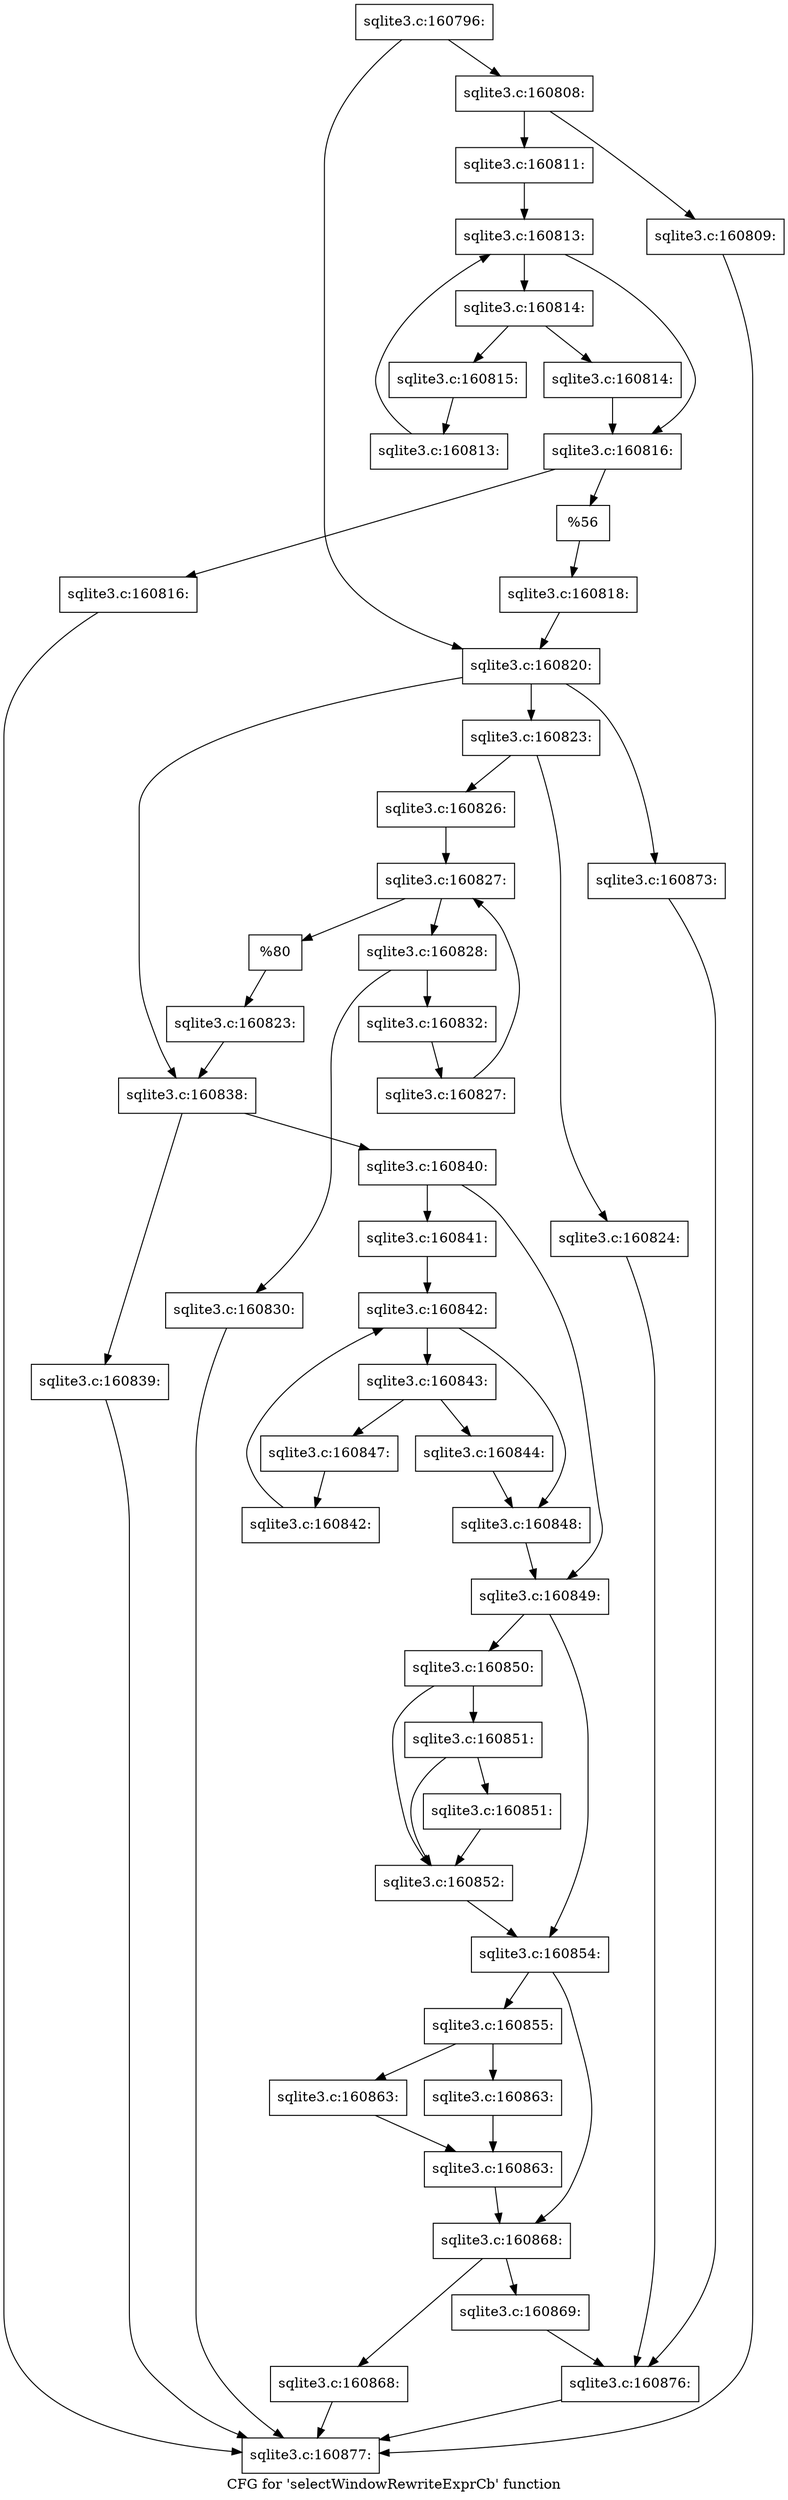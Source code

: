 digraph "CFG for 'selectWindowRewriteExprCb' function" {
	label="CFG for 'selectWindowRewriteExprCb' function";

	Node0x55c0f678cd90 [shape=record,label="{sqlite3.c:160796:}"];
	Node0x55c0f678cd90 -> Node0x55c0f9366270;
	Node0x55c0f678cd90 -> Node0x55c0f93662c0;
	Node0x55c0f9366270 [shape=record,label="{sqlite3.c:160808:}"];
	Node0x55c0f9366270 -> Node0x55c0f93666f0;
	Node0x55c0f9366270 -> Node0x55c0f9366790;
	Node0x55c0f93666f0 [shape=record,label="{sqlite3.c:160809:}"];
	Node0x55c0f93666f0 -> Node0x55c0f678c930;
	Node0x55c0f9366790 [shape=record,label="{sqlite3.c:160811:}"];
	Node0x55c0f9366790 -> Node0x55c0f9367a40;
	Node0x55c0f9367a40 [shape=record,label="{sqlite3.c:160813:}"];
	Node0x55c0f9367a40 -> Node0x55c0f9367c60;
	Node0x55c0f9367a40 -> Node0x55c0f9367890;
	Node0x55c0f9367c60 [shape=record,label="{sqlite3.c:160814:}"];
	Node0x55c0f9367c60 -> Node0x55c0f93680e0;
	Node0x55c0f9367c60 -> Node0x55c0f9368130;
	Node0x55c0f93680e0 [shape=record,label="{sqlite3.c:160814:}"];
	Node0x55c0f93680e0 -> Node0x55c0f9367890;
	Node0x55c0f9368130 [shape=record,label="{sqlite3.c:160815:}"];
	Node0x55c0f9368130 -> Node0x55c0f9367bd0;
	Node0x55c0f9367bd0 [shape=record,label="{sqlite3.c:160813:}"];
	Node0x55c0f9367bd0 -> Node0x55c0f9367a40;
	Node0x55c0f9367890 [shape=record,label="{sqlite3.c:160816:}"];
	Node0x55c0f9367890 -> Node0x55c0f93690b0;
	Node0x55c0f9367890 -> Node0x55c0f9369100;
	Node0x55c0f93690b0 [shape=record,label="{sqlite3.c:160816:}"];
	Node0x55c0f93690b0 -> Node0x55c0f678c930;
	Node0x55c0f9369100 [shape=record,label="{%56}"];
	Node0x55c0f9369100 -> Node0x55c0f9366740;
	Node0x55c0f9366740 [shape=record,label="{sqlite3.c:160818:}"];
	Node0x55c0f9366740 -> Node0x55c0f93662c0;
	Node0x55c0f93662c0 [shape=record,label="{sqlite3.c:160820:}"];
	Node0x55c0f93662c0 -> Node0x55c0f9369a10;
	Node0x55c0f93662c0 -> Node0x55c0f9369df0;
	Node0x55c0f93662c0 -> Node0x55c0f936be60;
	Node0x55c0f9369df0 [shape=record,label="{sqlite3.c:160823:}"];
	Node0x55c0f9369df0 -> Node0x55c0f9369f80;
	Node0x55c0f9369df0 -> Node0x55c0f9369ee0;
	Node0x55c0f9369ee0 [shape=record,label="{sqlite3.c:160824:}"];
	Node0x55c0f9369ee0 -> Node0x55c0f9369750;
	Node0x55c0f9369f80 [shape=record,label="{sqlite3.c:160826:}"];
	Node0x55c0f9369f80 -> Node0x55c0f936abf0;
	Node0x55c0f936abf0 [shape=record,label="{sqlite3.c:160827:}"];
	Node0x55c0f936abf0 -> Node0x55c0f936ae10;
	Node0x55c0f936abf0 -> Node0x55c0f936a870;
	Node0x55c0f936ae10 [shape=record,label="{sqlite3.c:160828:}"];
	Node0x55c0f936ae10 -> Node0x55c0f936b150;
	Node0x55c0f936ae10 -> Node0x55c0f936b1a0;
	Node0x55c0f936b150 [shape=record,label="{sqlite3.c:160830:}"];
	Node0x55c0f936b150 -> Node0x55c0f678c930;
	Node0x55c0f936b1a0 [shape=record,label="{sqlite3.c:160832:}"];
	Node0x55c0f936b1a0 -> Node0x55c0f936ad80;
	Node0x55c0f936ad80 [shape=record,label="{sqlite3.c:160827:}"];
	Node0x55c0f936ad80 -> Node0x55c0f936abf0;
	Node0x55c0f936a870 [shape=record,label="{%80}"];
	Node0x55c0f936a870 -> Node0x55c0f9369f30;
	Node0x55c0f9369f30 [shape=record,label="{sqlite3.c:160823:}"];
	Node0x55c0f9369f30 -> Node0x55c0f936be60;
	Node0x55c0f936be60 [shape=record,label="{sqlite3.c:160838:}"];
	Node0x55c0f936be60 -> Node0x55c0f936c410;
	Node0x55c0f936be60 -> Node0x55c0f936c460;
	Node0x55c0f936c410 [shape=record,label="{sqlite3.c:160839:}"];
	Node0x55c0f936c410 -> Node0x55c0f678c930;
	Node0x55c0f936c460 [shape=record,label="{sqlite3.c:160840:}"];
	Node0x55c0f936c460 -> Node0x55c0f936cb80;
	Node0x55c0f936c460 -> Node0x55c0f936cbd0;
	Node0x55c0f936cb80 [shape=record,label="{sqlite3.c:160841:}"];
	Node0x55c0f936cb80 -> Node0x55c0f936d4a0;
	Node0x55c0f936d4a0 [shape=record,label="{sqlite3.c:160842:}"];
	Node0x55c0f936d4a0 -> Node0x55c0f936d6c0;
	Node0x55c0f936d4a0 -> Node0x55c0f936d2f0;
	Node0x55c0f936d6c0 [shape=record,label="{sqlite3.c:160843:}"];
	Node0x55c0f936d6c0 -> Node0x55c0f936de00;
	Node0x55c0f936d6c0 -> Node0x55c0f936de50;
	Node0x55c0f936de00 [shape=record,label="{sqlite3.c:160844:}"];
	Node0x55c0f936de00 -> Node0x55c0f936d2f0;
	Node0x55c0f936de50 [shape=record,label="{sqlite3.c:160847:}"];
	Node0x55c0f936de50 -> Node0x55c0f936d630;
	Node0x55c0f936d630 [shape=record,label="{sqlite3.c:160842:}"];
	Node0x55c0f936d630 -> Node0x55c0f936d4a0;
	Node0x55c0f936d2f0 [shape=record,label="{sqlite3.c:160848:}"];
	Node0x55c0f936d2f0 -> Node0x55c0f936cbd0;
	Node0x55c0f936cbd0 [shape=record,label="{sqlite3.c:160849:}"];
	Node0x55c0f936cbd0 -> Node0x55c0f936f080;
	Node0x55c0f936cbd0 -> Node0x55c0f936f0d0;
	Node0x55c0f936f080 [shape=record,label="{sqlite3.c:160850:}"];
	Node0x55c0f936f080 -> Node0x55c0f936fc70;
	Node0x55c0f936f080 -> Node0x55c0f936fc20;
	Node0x55c0f936fc70 [shape=record,label="{sqlite3.c:160851:}"];
	Node0x55c0f936fc70 -> Node0x55c0f936fbd0;
	Node0x55c0f936fc70 -> Node0x55c0f936fc20;
	Node0x55c0f936fbd0 [shape=record,label="{sqlite3.c:160851:}"];
	Node0x55c0f936fbd0 -> Node0x55c0f936fc20;
	Node0x55c0f936fc20 [shape=record,label="{sqlite3.c:160852:}"];
	Node0x55c0f936fc20 -> Node0x55c0f936f0d0;
	Node0x55c0f936f0d0 [shape=record,label="{sqlite3.c:160854:}"];
	Node0x55c0f936f0d0 -> Node0x55c0f9370e40;
	Node0x55c0f936f0d0 -> Node0x55c0f9370e90;
	Node0x55c0f9370e40 [shape=record,label="{sqlite3.c:160855:}"];
	Node0x55c0f9370e40 -> Node0x55c0f93728b0;
	Node0x55c0f9370e40 -> Node0x55c0f9372900;
	Node0x55c0f93728b0 [shape=record,label="{sqlite3.c:160863:}"];
	Node0x55c0f93728b0 -> Node0x55c0f9372950;
	Node0x55c0f9372900 [shape=record,label="{sqlite3.c:160863:}"];
	Node0x55c0f9372900 -> Node0x55c0f9372950;
	Node0x55c0f9372950 [shape=record,label="{sqlite3.c:160863:}"];
	Node0x55c0f9372950 -> Node0x55c0f9370e90;
	Node0x55c0f9370e90 [shape=record,label="{sqlite3.c:160868:}"];
	Node0x55c0f9370e90 -> Node0x55c0f93743c0;
	Node0x55c0f9370e90 -> Node0x55c0f9374410;
	Node0x55c0f93743c0 [shape=record,label="{sqlite3.c:160868:}"];
	Node0x55c0f93743c0 -> Node0x55c0f678c930;
	Node0x55c0f9374410 [shape=record,label="{sqlite3.c:160869:}"];
	Node0x55c0f9374410 -> Node0x55c0f9369750;
	Node0x55c0f9369a10 [shape=record,label="{sqlite3.c:160873:}"];
	Node0x55c0f9369a10 -> Node0x55c0f9369750;
	Node0x55c0f9369750 [shape=record,label="{sqlite3.c:160876:}"];
	Node0x55c0f9369750 -> Node0x55c0f678c930;
	Node0x55c0f678c930 [shape=record,label="{sqlite3.c:160877:}"];
}
